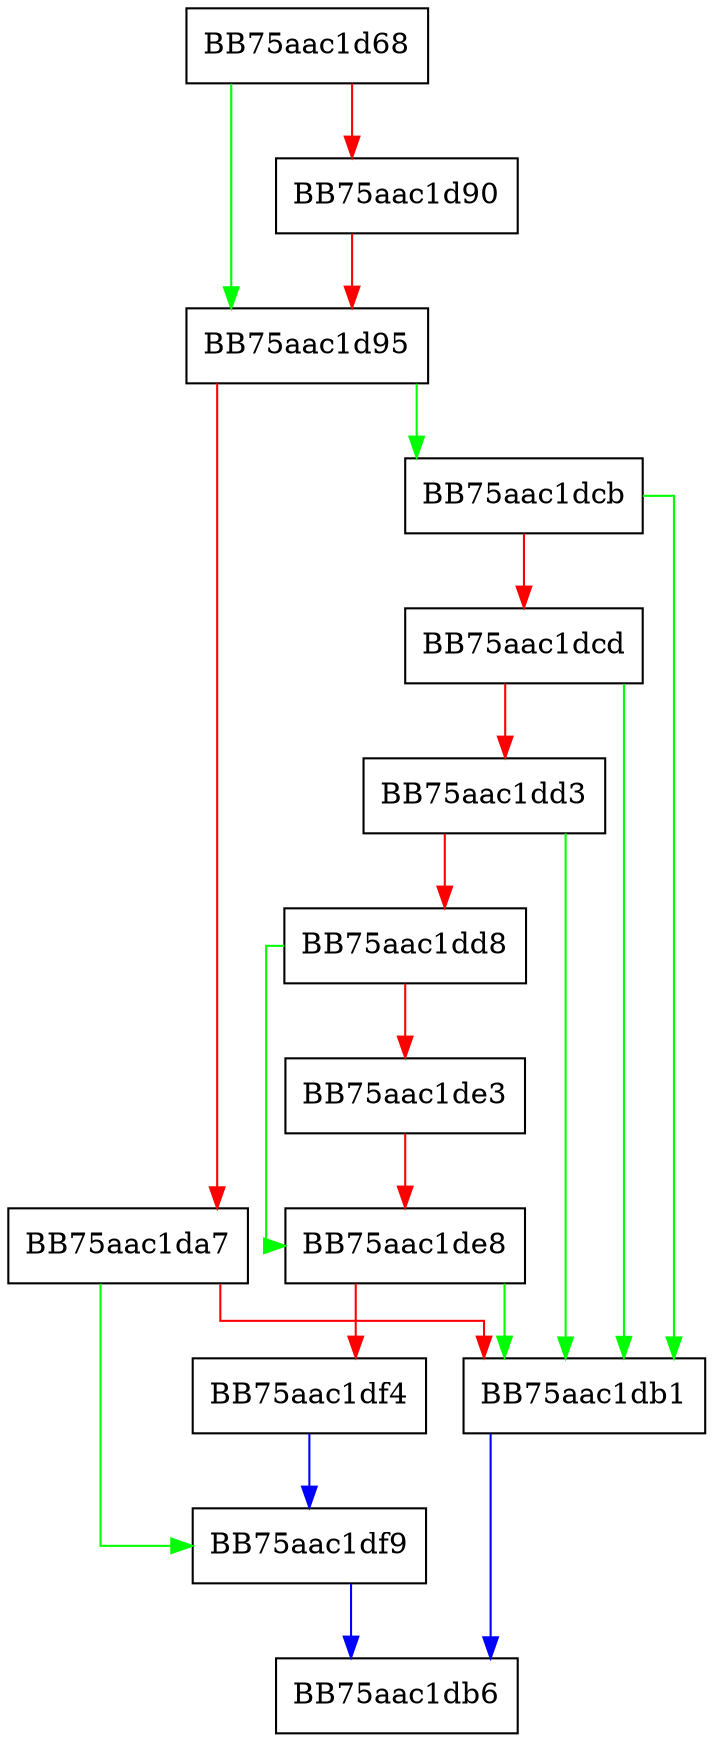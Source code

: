 digraph checkChild {
  node [shape="box"];
  graph [splines=ortho];
  BB75aac1d68 -> BB75aac1d95 [color="green"];
  BB75aac1d68 -> BB75aac1d90 [color="red"];
  BB75aac1d90 -> BB75aac1d95 [color="red"];
  BB75aac1d95 -> BB75aac1dcb [color="green"];
  BB75aac1d95 -> BB75aac1da7 [color="red"];
  BB75aac1da7 -> BB75aac1df9 [color="green"];
  BB75aac1da7 -> BB75aac1db1 [color="red"];
  BB75aac1db1 -> BB75aac1db6 [color="blue"];
  BB75aac1dcb -> BB75aac1db1 [color="green"];
  BB75aac1dcb -> BB75aac1dcd [color="red"];
  BB75aac1dcd -> BB75aac1db1 [color="green"];
  BB75aac1dcd -> BB75aac1dd3 [color="red"];
  BB75aac1dd3 -> BB75aac1db1 [color="green"];
  BB75aac1dd3 -> BB75aac1dd8 [color="red"];
  BB75aac1dd8 -> BB75aac1de8 [color="green"];
  BB75aac1dd8 -> BB75aac1de3 [color="red"];
  BB75aac1de3 -> BB75aac1de8 [color="red"];
  BB75aac1de8 -> BB75aac1db1 [color="green"];
  BB75aac1de8 -> BB75aac1df4 [color="red"];
  BB75aac1df4 -> BB75aac1df9 [color="blue"];
  BB75aac1df9 -> BB75aac1db6 [color="blue"];
}